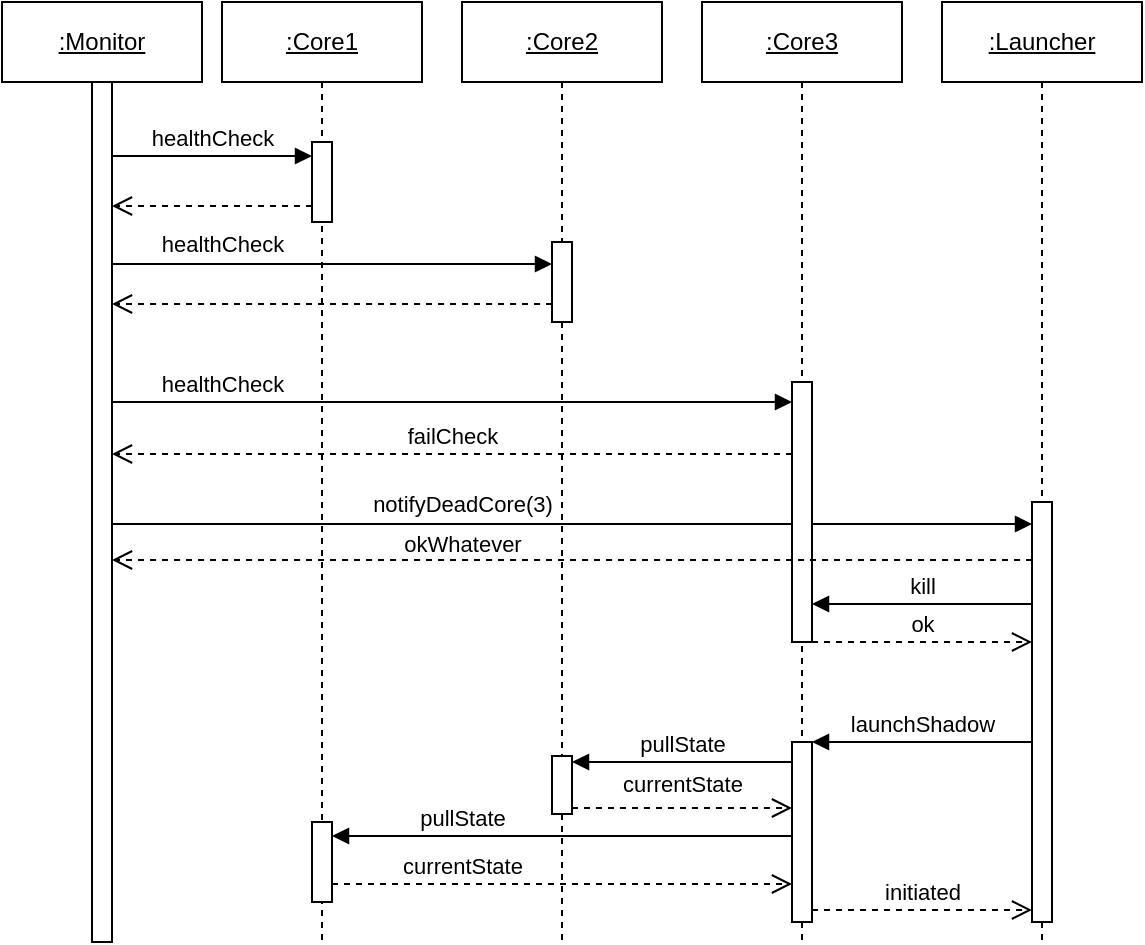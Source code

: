 <mxfile version="24.0.0" type="github">
  <diagram name="Page-1" id="71ivUI4lZ3QJQVUcCtZd">
    <mxGraphModel dx="989" dy="514" grid="1" gridSize="10" guides="1" tooltips="1" connect="1" arrows="1" fold="1" page="1" pageScale="1" pageWidth="850" pageHeight="1100" math="0" shadow="0">
      <root>
        <mxCell id="0" />
        <mxCell id="1" parent="0" />
        <mxCell id="FbUoxFR7nA8MlymFD1dx-68" value="failCheck" style="html=1;verticalAlign=bottom;endArrow=open;dashed=1;endSize=8;curved=0;rounded=0;" edge="1" parent="1">
          <mxGeometry relative="1" as="geometry">
            <mxPoint x="425" y="236" as="sourcePoint" />
            <mxPoint x="85" y="236" as="targetPoint" />
          </mxGeometry>
        </mxCell>
        <mxCell id="FbUoxFR7nA8MlymFD1dx-49" value="notifyDeadCore(3)" style="html=1;verticalAlign=bottom;endArrow=block;curved=0;rounded=0;align=center;" edge="1" parent="1">
          <mxGeometry x="-0.239" y="1" width="80" relative="1" as="geometry">
            <mxPoint x="85" y="271" as="sourcePoint" />
            <mxPoint x="545" y="271" as="targetPoint" />
            <mxPoint as="offset" />
          </mxGeometry>
        </mxCell>
        <mxCell id="FbUoxFR7nA8MlymFD1dx-47" value="healthCheck" style="html=1;verticalAlign=bottom;endArrow=block;curved=0;rounded=0;align=center;" edge="1" parent="1">
          <mxGeometry x="-0.5" y="1" width="80" relative="1" as="geometry">
            <mxPoint x="85" y="141" as="sourcePoint" />
            <mxPoint x="305" y="141" as="targetPoint" />
            <mxPoint as="offset" />
          </mxGeometry>
        </mxCell>
        <mxCell id="FbUoxFR7nA8MlymFD1dx-46" value="" style="html=1;verticalAlign=bottom;endArrow=open;dashed=1;endSize=8;curved=0;rounded=0;" edge="1" parent="1">
          <mxGeometry relative="1" as="geometry">
            <mxPoint x="305" y="161" as="sourcePoint" />
            <mxPoint x="85" y="161" as="targetPoint" />
          </mxGeometry>
        </mxCell>
        <mxCell id="FbUoxFR7nA8MlymFD1dx-28" value="&lt;u&gt;:Monitor&lt;/u&gt;" style="shape=umlLifeline;perimeter=lifelinePerimeter;whiteSpace=wrap;html=1;container=1;dropTarget=0;collapsible=0;recursiveResize=0;outlineConnect=0;portConstraint=eastwest;newEdgeStyle={&quot;edgeStyle&quot;:&quot;elbowEdgeStyle&quot;,&quot;elbow&quot;:&quot;vertical&quot;,&quot;curved&quot;:0,&quot;rounded&quot;:0};" vertex="1" parent="1">
          <mxGeometry x="30" y="10" width="100" height="470" as="geometry" />
        </mxCell>
        <mxCell id="FbUoxFR7nA8MlymFD1dx-29" value="" style="html=1;points=[[0,0,0,0,5],[0,1,0,0,-5],[1,0,0,0,5],[1,1,0,0,-5]];perimeter=orthogonalPerimeter;outlineConnect=0;targetShapes=umlLifeline;portConstraint=eastwest;newEdgeStyle={&quot;curved&quot;:0,&quot;rounded&quot;:0};" vertex="1" parent="FbUoxFR7nA8MlymFD1dx-28">
          <mxGeometry x="45" y="40" width="10" height="430" as="geometry" />
        </mxCell>
        <mxCell id="FbUoxFR7nA8MlymFD1dx-36" value="&lt;u&gt;:Core1&lt;/u&gt;" style="shape=umlLifeline;perimeter=lifelinePerimeter;whiteSpace=wrap;html=1;container=1;dropTarget=0;collapsible=0;recursiveResize=0;outlineConnect=0;portConstraint=eastwest;newEdgeStyle={&quot;edgeStyle&quot;:&quot;elbowEdgeStyle&quot;,&quot;elbow&quot;:&quot;vertical&quot;,&quot;curved&quot;:0,&quot;rounded&quot;:0};" vertex="1" parent="1">
          <mxGeometry x="140" y="10" width="100" height="470" as="geometry" />
        </mxCell>
        <mxCell id="FbUoxFR7nA8MlymFD1dx-37" value="" style="html=1;points=[[0,0,0,0,5],[0,1,0,0,-5],[1,0,0,0,5],[1,1,0,0,-5]];perimeter=orthogonalPerimeter;outlineConnect=0;targetShapes=umlLifeline;portConstraint=eastwest;newEdgeStyle={&quot;curved&quot;:0,&quot;rounded&quot;:0};" vertex="1" parent="FbUoxFR7nA8MlymFD1dx-36">
          <mxGeometry x="45" y="70" width="10" height="40" as="geometry" />
        </mxCell>
        <mxCell id="FbUoxFR7nA8MlymFD1dx-67" value="" style="html=1;points=[[0,0,0,0,5],[0,1,0,0,-5],[1,0,0,0,5],[1,1,0,0,-5]];perimeter=orthogonalPerimeter;outlineConnect=0;targetShapes=umlLifeline;portConstraint=eastwest;newEdgeStyle={&quot;curved&quot;:0,&quot;rounded&quot;:0};" vertex="1" parent="FbUoxFR7nA8MlymFD1dx-36">
          <mxGeometry x="45" y="410" width="10" height="40" as="geometry" />
        </mxCell>
        <mxCell id="FbUoxFR7nA8MlymFD1dx-38" value="&lt;u&gt;:Core2&lt;/u&gt;" style="shape=umlLifeline;perimeter=lifelinePerimeter;whiteSpace=wrap;html=1;container=1;dropTarget=0;collapsible=0;recursiveResize=0;outlineConnect=0;portConstraint=eastwest;newEdgeStyle={&quot;edgeStyle&quot;:&quot;elbowEdgeStyle&quot;,&quot;elbow&quot;:&quot;vertical&quot;,&quot;curved&quot;:0,&quot;rounded&quot;:0};" vertex="1" parent="1">
          <mxGeometry x="260" y="10" width="100" height="470" as="geometry" />
        </mxCell>
        <mxCell id="FbUoxFR7nA8MlymFD1dx-39" value="" style="html=1;points=[[0,0,0,0,5],[0,1,0,0,-5],[1,0,0,0,5],[1,1,0,0,-5]];perimeter=orthogonalPerimeter;outlineConnect=0;targetShapes=umlLifeline;portConstraint=eastwest;newEdgeStyle={&quot;curved&quot;:0,&quot;rounded&quot;:0};" vertex="1" parent="FbUoxFR7nA8MlymFD1dx-38">
          <mxGeometry x="45" y="120" width="10" height="40" as="geometry" />
        </mxCell>
        <mxCell id="FbUoxFR7nA8MlymFD1dx-66" value="" style="html=1;points=[[0,0,0,0,5],[0,1,0,0,-5],[1,0,0,0,5],[1,1,0,0,-5]];perimeter=orthogonalPerimeter;outlineConnect=0;targetShapes=umlLifeline;portConstraint=eastwest;newEdgeStyle={&quot;curved&quot;:0,&quot;rounded&quot;:0};" vertex="1" parent="FbUoxFR7nA8MlymFD1dx-38">
          <mxGeometry x="45" y="377" width="10" height="29" as="geometry" />
        </mxCell>
        <mxCell id="FbUoxFR7nA8MlymFD1dx-40" value="&lt;u&gt;:Core3&lt;/u&gt;" style="shape=umlLifeline;perimeter=lifelinePerimeter;whiteSpace=wrap;html=1;container=1;dropTarget=0;collapsible=0;recursiveResize=0;outlineConnect=0;portConstraint=eastwest;newEdgeStyle={&quot;edgeStyle&quot;:&quot;elbowEdgeStyle&quot;,&quot;elbow&quot;:&quot;vertical&quot;,&quot;curved&quot;:0,&quot;rounded&quot;:0};" vertex="1" parent="1">
          <mxGeometry x="380" y="10" width="100" height="470" as="geometry" />
        </mxCell>
        <mxCell id="FbUoxFR7nA8MlymFD1dx-41" value="" style="html=1;points=[[0,0,0,0,5],[0,1,0,0,-5],[1,0,0,0,5],[1,1,0,0,-5]];perimeter=orthogonalPerimeter;outlineConnect=0;targetShapes=umlLifeline;portConstraint=eastwest;newEdgeStyle={&quot;curved&quot;:0,&quot;rounded&quot;:0};" vertex="1" parent="FbUoxFR7nA8MlymFD1dx-40">
          <mxGeometry x="45" y="190" width="10" height="130" as="geometry" />
        </mxCell>
        <mxCell id="FbUoxFR7nA8MlymFD1dx-55" value="" style="html=1;points=[[0,0,0,0,5],[0,1,0,0,-5],[1,0,0,0,5],[1,1,0,0,-5]];perimeter=orthogonalPerimeter;outlineConnect=0;targetShapes=umlLifeline;portConstraint=eastwest;newEdgeStyle={&quot;curved&quot;:0,&quot;rounded&quot;:0};" vertex="1" parent="FbUoxFR7nA8MlymFD1dx-40">
          <mxGeometry x="45" y="370" width="10" height="90" as="geometry" />
        </mxCell>
        <mxCell id="FbUoxFR7nA8MlymFD1dx-42" value="healthCheck" style="html=1;verticalAlign=bottom;endArrow=block;curved=0;rounded=0;" edge="1" parent="1">
          <mxGeometry width="80" relative="1" as="geometry">
            <mxPoint x="85" y="87" as="sourcePoint" />
            <mxPoint x="185" y="87" as="targetPoint" />
          </mxGeometry>
        </mxCell>
        <mxCell id="FbUoxFR7nA8MlymFD1dx-43" value="&lt;u&gt;:Launcher&lt;/u&gt;" style="shape=umlLifeline;perimeter=lifelinePerimeter;whiteSpace=wrap;html=1;container=1;dropTarget=0;collapsible=0;recursiveResize=0;outlineConnect=0;portConstraint=eastwest;newEdgeStyle={&quot;edgeStyle&quot;:&quot;elbowEdgeStyle&quot;,&quot;elbow&quot;:&quot;vertical&quot;,&quot;curved&quot;:0,&quot;rounded&quot;:0};" vertex="1" parent="1">
          <mxGeometry x="500" y="10" width="100" height="470" as="geometry" />
        </mxCell>
        <mxCell id="FbUoxFR7nA8MlymFD1dx-44" value="" style="html=1;points=[[0,0,0,0,5],[0,1,0,0,-5],[1,0,0,0,5],[1,1,0,0,-5]];perimeter=orthogonalPerimeter;outlineConnect=0;targetShapes=umlLifeline;portConstraint=eastwest;newEdgeStyle={&quot;curved&quot;:0,&quot;rounded&quot;:0};" vertex="1" parent="FbUoxFR7nA8MlymFD1dx-43">
          <mxGeometry x="45" y="250" width="10" height="210" as="geometry" />
        </mxCell>
        <mxCell id="FbUoxFR7nA8MlymFD1dx-45" value="" style="html=1;verticalAlign=bottom;endArrow=open;dashed=1;endSize=8;curved=0;rounded=0;" edge="1" parent="1">
          <mxGeometry relative="1" as="geometry">
            <mxPoint x="185" y="112" as="sourcePoint" />
            <mxPoint x="85" y="112" as="targetPoint" />
          </mxGeometry>
        </mxCell>
        <mxCell id="FbUoxFR7nA8MlymFD1dx-48" value="healthCheck" style="html=1;verticalAlign=bottom;endArrow=block;curved=0;rounded=0;align=center;" edge="1" parent="1">
          <mxGeometry x="-0.676" width="80" relative="1" as="geometry">
            <mxPoint x="85" y="210" as="sourcePoint" />
            <mxPoint x="425" y="210" as="targetPoint" />
            <mxPoint as="offset" />
          </mxGeometry>
        </mxCell>
        <mxCell id="FbUoxFR7nA8MlymFD1dx-50" value="kill" style="html=1;verticalAlign=bottom;endArrow=block;curved=0;rounded=0;align=center;" edge="1" parent="1">
          <mxGeometry width="80" relative="1" as="geometry">
            <mxPoint x="545" y="311" as="sourcePoint" />
            <mxPoint x="435" y="311" as="targetPoint" />
            <mxPoint as="offset" />
          </mxGeometry>
        </mxCell>
        <mxCell id="FbUoxFR7nA8MlymFD1dx-53" value="launchShadow" style="html=1;verticalAlign=bottom;endArrow=block;curved=0;rounded=0;" edge="1" parent="1" source="FbUoxFR7nA8MlymFD1dx-44" target="FbUoxFR7nA8MlymFD1dx-55">
          <mxGeometry width="80" relative="1" as="geometry">
            <mxPoint x="530" y="380" as="sourcePoint" />
            <mxPoint x="460" y="380" as="targetPoint" />
          </mxGeometry>
        </mxCell>
        <mxCell id="FbUoxFR7nA8MlymFD1dx-56" value="pullState" style="html=1;verticalAlign=bottom;endArrow=block;curved=0;rounded=0;" edge="1" parent="1">
          <mxGeometry width="80" relative="1" as="geometry">
            <mxPoint x="425" y="390" as="sourcePoint" />
            <mxPoint x="315" y="390" as="targetPoint" />
          </mxGeometry>
        </mxCell>
        <mxCell id="FbUoxFR7nA8MlymFD1dx-57" value="ok" style="html=1;verticalAlign=bottom;endArrow=open;dashed=1;endSize=8;curved=0;rounded=0;" edge="1" parent="1">
          <mxGeometry relative="1" as="geometry">
            <mxPoint x="435" y="330" as="sourcePoint" />
            <mxPoint x="545" y="330" as="targetPoint" />
          </mxGeometry>
        </mxCell>
        <mxCell id="FbUoxFR7nA8MlymFD1dx-58" value="pullState" style="html=1;verticalAlign=bottom;endArrow=block;curved=0;rounded=0;" edge="1" parent="1">
          <mxGeometry x="0.435" width="80" relative="1" as="geometry">
            <mxPoint x="425" y="427" as="sourcePoint" />
            <mxPoint x="195" y="427" as="targetPoint" />
            <mxPoint as="offset" />
          </mxGeometry>
        </mxCell>
        <mxCell id="FbUoxFR7nA8MlymFD1dx-61" value="currentState" style="html=1;verticalAlign=bottom;endArrow=open;dashed=1;endSize=8;curved=0;rounded=0;" edge="1" parent="1">
          <mxGeometry x="-0.435" relative="1" as="geometry">
            <mxPoint x="195" y="451" as="sourcePoint" />
            <mxPoint x="425" y="451" as="targetPoint" />
            <mxPoint as="offset" />
          </mxGeometry>
        </mxCell>
        <mxCell id="FbUoxFR7nA8MlymFD1dx-62" value="currentState" style="html=1;verticalAlign=bottom;endArrow=open;dashed=1;endSize=8;curved=0;rounded=0;" edge="1" parent="1">
          <mxGeometry y="3" relative="1" as="geometry">
            <mxPoint x="315" y="413" as="sourcePoint" />
            <mxPoint x="425" y="413" as="targetPoint" />
            <mxPoint as="offset" />
          </mxGeometry>
        </mxCell>
        <mxCell id="FbUoxFR7nA8MlymFD1dx-65" value="initiated" style="html=1;verticalAlign=bottom;endArrow=open;dashed=1;endSize=8;curved=0;rounded=0;" edge="1" parent="1">
          <mxGeometry relative="1" as="geometry">
            <mxPoint x="435" y="464" as="sourcePoint" />
            <mxPoint x="545" y="464" as="targetPoint" />
          </mxGeometry>
        </mxCell>
        <mxCell id="FbUoxFR7nA8MlymFD1dx-69" value="okWhatever" style="html=1;verticalAlign=bottom;endArrow=open;dashed=1;endSize=8;curved=0;rounded=0;" edge="1" parent="1">
          <mxGeometry x="0.239" y="1" relative="1" as="geometry">
            <mxPoint x="545" y="289" as="sourcePoint" />
            <mxPoint x="85" y="289" as="targetPoint" />
            <mxPoint as="offset" />
          </mxGeometry>
        </mxCell>
      </root>
    </mxGraphModel>
  </diagram>
</mxfile>

